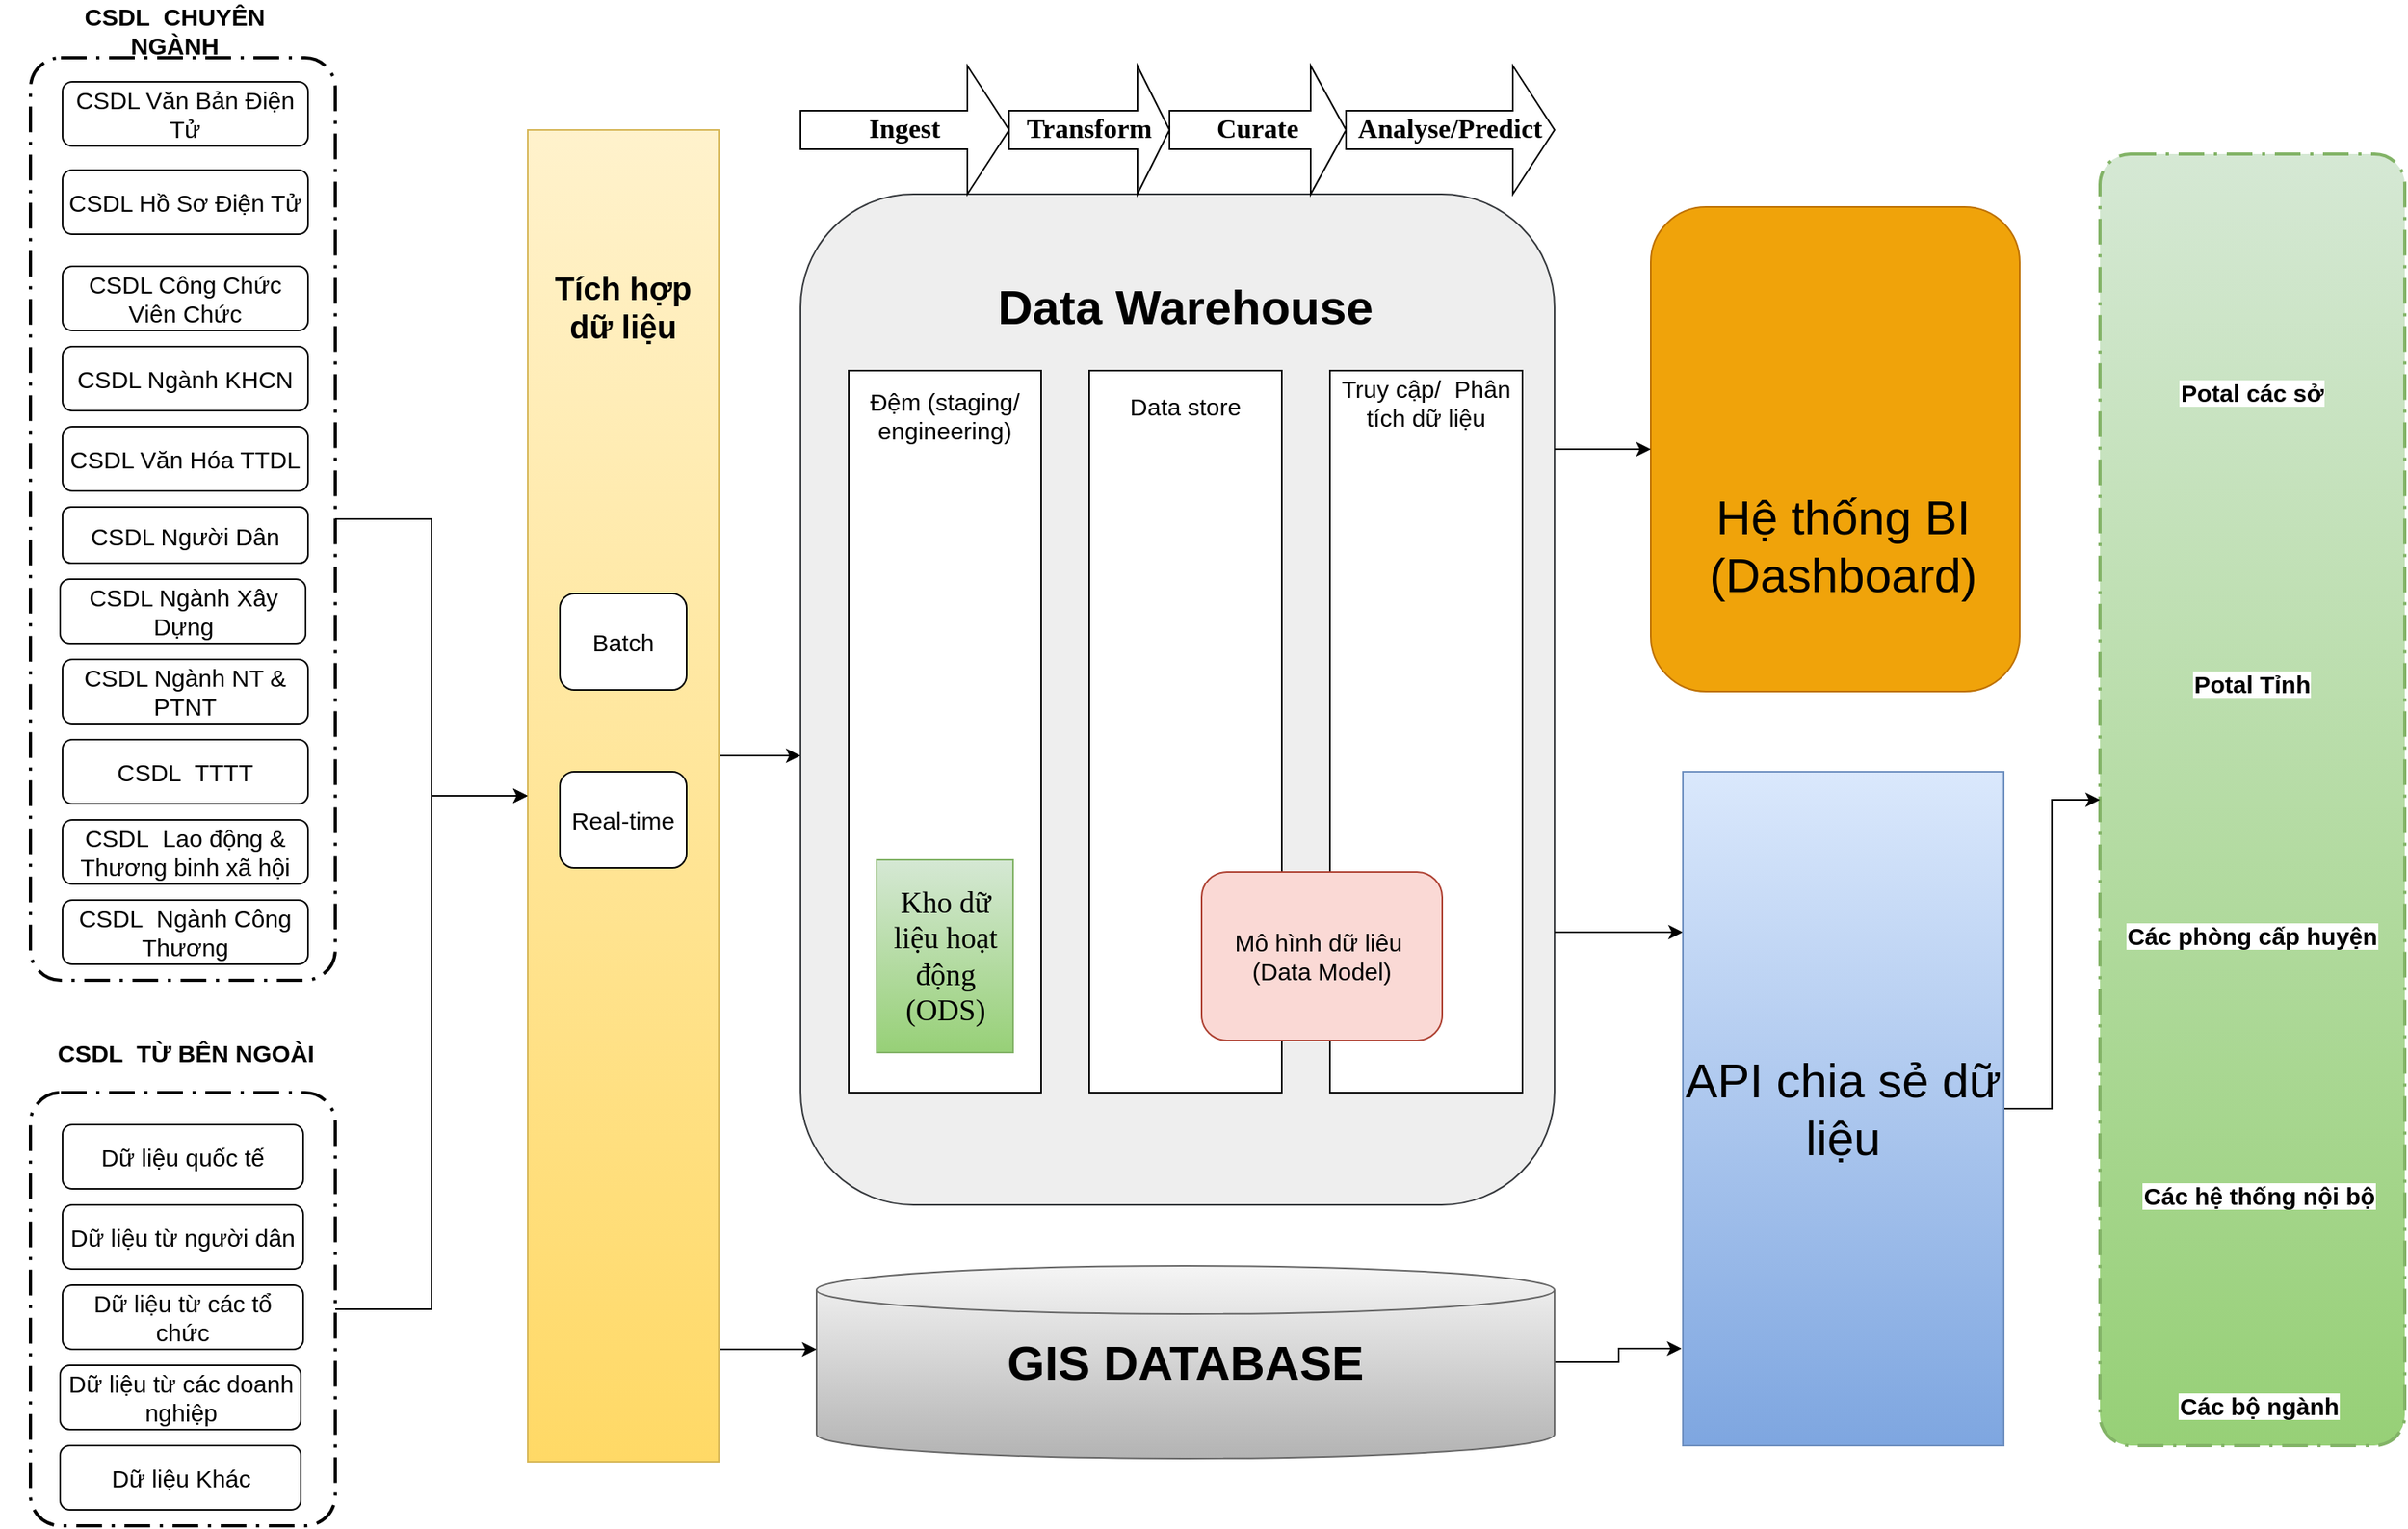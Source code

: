 <mxfile version="20.0.3" type="github">
  <diagram id="qKefR4hz4mBQs22Y33Zr" name="Page-1">
    <mxGraphModel dx="1755" dy="1085" grid="1" gridSize="10" guides="1" tooltips="1" connect="1" arrows="1" fold="1" page="1" pageScale="1" pageWidth="827" pageHeight="1169" math="0" shadow="0">
      <root>
        <mxCell id="0" />
        <mxCell id="1" parent="0" />
        <mxCell id="bkC1gz-02QZVTi5_y55y-1" style="edgeStyle=orthogonalEdgeStyle;rounded=0;orthogonalLoop=1;jettySize=auto;html=1;entryX=0;entryY=0.5;entryDx=0;entryDy=0;" edge="1" parent="1" source="bkC1gz-02QZVTi5_y55y-2" target="bkC1gz-02QZVTi5_y55y-12">
          <mxGeometry relative="1" as="geometry" />
        </mxCell>
        <mxCell id="bkC1gz-02QZVTi5_y55y-2" value="" style="points=[[0.25,0,0],[0.5,0,0],[0.75,0,0],[1,0.25,0],[1,0.5,0],[1,0.75,0],[0.75,1,0],[0.5,1,0],[0.25,1,0],[0,0.75,0],[0,0.5,0],[0,0.25,0]];rounded=1;arcSize=10;dashed=1;strokeColor=#000000;fillColor=none;gradientColor=none;dashPattern=8 3 1 3;strokeWidth=2;fontStyle=1;fontSize=20;" vertex="1" parent="1">
          <mxGeometry x="20" y="35" width="190" height="575" as="geometry" />
        </mxCell>
        <mxCell id="bkC1gz-02QZVTi5_y55y-5" value="" style="rounded=1;whiteSpace=wrap;html=1;fillColor=#eeeeee;strokeColor=#36393d;" vertex="1" parent="1">
          <mxGeometry x="500" y="120" width="470" height="630" as="geometry" />
        </mxCell>
        <mxCell id="bkC1gz-02QZVTi5_y55y-6" value="&lt;font size=&quot;1&quot; style=&quot;&quot;&gt;&lt;b style=&quot;font-size: 30px;&quot;&gt;Data Warehouse&lt;/b&gt;&lt;/font&gt;" style="text;html=1;strokeColor=none;fillColor=none;align=center;verticalAlign=middle;whiteSpace=wrap;rounded=0;" vertex="1" parent="1">
          <mxGeometry x="525" y="175" width="430" height="30" as="geometry" />
        </mxCell>
        <mxCell id="bkC1gz-02QZVTi5_y55y-7" value="&lt;b&gt;&lt;font style=&quot;font-size: 17px;&quot;&gt;Ingest&lt;/font&gt;&lt;/b&gt;" style="shape=singleArrow;whiteSpace=wrap;html=1;fontFamily=Times New Roman;fontSize=14;" vertex="1" parent="1">
          <mxGeometry x="500" y="40" width="130" height="80" as="geometry" />
        </mxCell>
        <mxCell id="bkC1gz-02QZVTi5_y55y-8" value="&lt;b&gt;&lt;font style=&quot;font-size: 17px;&quot;&gt;Transform&lt;/font&gt;&lt;/b&gt;" style="shape=singleArrow;whiteSpace=wrap;html=1;fontFamily=Times New Roman;fontSize=14;" vertex="1" parent="1">
          <mxGeometry x="630" y="40" width="100" height="80" as="geometry" />
        </mxCell>
        <mxCell id="bkC1gz-02QZVTi5_y55y-9" value="&lt;b&gt;&lt;font style=&quot;font-size: 17px;&quot;&gt;Curate&lt;/font&gt;&lt;/b&gt;" style="shape=singleArrow;whiteSpace=wrap;html=1;fontFamily=Times New Roman;fontSize=14;" vertex="1" parent="1">
          <mxGeometry x="730" y="40" width="110" height="80" as="geometry" />
        </mxCell>
        <mxCell id="bkC1gz-02QZVTi5_y55y-10" value="&lt;b&gt;&lt;font style=&quot;font-size: 17px;&quot;&gt;Analyse/Predict&lt;/font&gt;&lt;/b&gt;" style="shape=singleArrow;whiteSpace=wrap;html=1;fontFamily=Times New Roman;fontSize=14;" vertex="1" parent="1">
          <mxGeometry x="840" y="40" width="130" height="80" as="geometry" />
        </mxCell>
        <mxCell id="bkC1gz-02QZVTi5_y55y-12" value="" style="rounded=0;whiteSpace=wrap;html=1;fontSize=15;fillColor=#fff2cc;gradientColor=#ffd966;strokeColor=#d6b656;" vertex="1" parent="1">
          <mxGeometry x="330" y="80" width="119" height="830" as="geometry" />
        </mxCell>
        <mxCell id="bkC1gz-02QZVTi5_y55y-13" value="&lt;font style=&quot;font-size: 20px;&quot;&gt;&lt;b&gt;Tích hợp dữ liệu&lt;/b&gt;&lt;/font&gt;" style="text;html=1;strokeColor=none;fillColor=none;align=center;verticalAlign=middle;whiteSpace=wrap;rounded=0;fontSize=15;" vertex="1" parent="1">
          <mxGeometry x="330" y="175" width="119" height="30" as="geometry" />
        </mxCell>
        <mxCell id="bkC1gz-02QZVTi5_y55y-14" value="Batch" style="rounded=1;whiteSpace=wrap;html=1;fontSize=15;" vertex="1" parent="1">
          <mxGeometry x="350" y="369" width="79" height="60" as="geometry" />
        </mxCell>
        <mxCell id="bkC1gz-02QZVTi5_y55y-15" value="Real-time" style="rounded=1;whiteSpace=wrap;html=1;fontSize=15;" vertex="1" parent="1">
          <mxGeometry x="350" y="480" width="79" height="60" as="geometry" />
        </mxCell>
        <mxCell id="bkC1gz-02QZVTi5_y55y-16" value="" style="rounded=0;whiteSpace=wrap;html=1;fontSize=15;" vertex="1" parent="1">
          <mxGeometry x="530" y="230" width="120" height="450" as="geometry" />
        </mxCell>
        <mxCell id="bkC1gz-02QZVTi5_y55y-17" value="Đệm (staging/ engineering)" style="text;html=1;strokeColor=none;fillColor=none;align=center;verticalAlign=middle;whiteSpace=wrap;rounded=0;fontSize=15;" vertex="1" parent="1">
          <mxGeometry x="535" y="235" width="110" height="45" as="geometry" />
        </mxCell>
        <mxCell id="bkC1gz-02QZVTi5_y55y-18" value="&lt;span style=&quot;font-size:14.0pt;font-family:&amp;quot;Times New Roman&amp;quot;,serif;&lt;br/&gt;mso-fareast-font-family:&amp;quot;Times New Roman&amp;quot;;mso-ansi-language:EN-US;mso-fareast-language:&lt;br/&gt;EN-US;mso-bidi-language:AR-SA&quot;&gt;Kho dữ liệu hoạt động (ODS)&lt;/span&gt;" style="rounded=0;whiteSpace=wrap;html=1;fontSize=15;fillColor=#d5e8d4;gradientColor=#97d077;strokeColor=#82b366;" vertex="1" parent="1">
          <mxGeometry x="547.5" y="535" width="85" height="120" as="geometry" />
        </mxCell>
        <mxCell id="bkC1gz-02QZVTi5_y55y-19" value="" style="rounded=0;whiteSpace=wrap;html=1;fontSize=20;" vertex="1" parent="1">
          <mxGeometry x="680" y="230" width="120" height="450" as="geometry" />
        </mxCell>
        <mxCell id="bkC1gz-02QZVTi5_y55y-20" value="&lt;font style=&quot;font-size: 15px;&quot;&gt;Data store&lt;/font&gt;" style="text;html=1;strokeColor=none;fillColor=none;align=center;verticalAlign=middle;whiteSpace=wrap;rounded=0;fontSize=20;" vertex="1" parent="1">
          <mxGeometry x="680" y="235" width="120" height="30" as="geometry" />
        </mxCell>
        <mxCell id="bkC1gz-02QZVTi5_y55y-21" value="" style="rounded=0;whiteSpace=wrap;html=1;fontSize=15;" vertex="1" parent="1">
          <mxGeometry x="830" y="230" width="120" height="450" as="geometry" />
        </mxCell>
        <mxCell id="bkC1gz-02QZVTi5_y55y-22" value="Truy cập/&amp;nbsp; Phân tích dữ liệu" style="text;html=1;strokeColor=none;fillColor=none;align=center;verticalAlign=middle;whiteSpace=wrap;rounded=0;fontSize=15;" vertex="1" parent="1">
          <mxGeometry x="830" y="235" width="120" height="30" as="geometry" />
        </mxCell>
        <mxCell id="bkC1gz-02QZVTi5_y55y-23" value="Mô hình dữ liêu&amp;nbsp; (Data Model)" style="rounded=1;whiteSpace=wrap;html=1;fontSize=15;fillColor=#fad9d5;strokeColor=#ae4132;" vertex="1" parent="1">
          <mxGeometry x="750" y="542.5" width="150" height="105" as="geometry" />
        </mxCell>
        <mxCell id="bkC1gz-02QZVTi5_y55y-24" value="&lt;font style=&quot;font-size: 15px;&quot;&gt;CSDL Văn Bản Điện Tử&lt;/font&gt;" style="rounded=1;whiteSpace=wrap;html=1;" vertex="1" parent="1">
          <mxGeometry x="40" y="50" width="153" height="40" as="geometry" />
        </mxCell>
        <mxCell id="bkC1gz-02QZVTi5_y55y-25" value="&lt;font style=&quot;font-size: 15px;&quot;&gt;CSDL Hồ Sơ Điện Tử&lt;/font&gt;" style="rounded=1;whiteSpace=wrap;html=1;" vertex="1" parent="1">
          <mxGeometry x="40" y="105" width="153" height="40" as="geometry" />
        </mxCell>
        <mxCell id="bkC1gz-02QZVTi5_y55y-26" value="&lt;font style=&quot;font-size: 15px;&quot;&gt;CSDL Người Dân&lt;/font&gt;" style="rounded=1;whiteSpace=wrap;html=1;" vertex="1" parent="1">
          <mxGeometry x="40" y="315" width="153" height="35" as="geometry" />
        </mxCell>
        <mxCell id="bkC1gz-02QZVTi5_y55y-27" value="&lt;font style=&quot;font-size: 15px;&quot;&gt;CSDL Công Chức Viên Chức&lt;/font&gt;" style="rounded=1;whiteSpace=wrap;html=1;" vertex="1" parent="1">
          <mxGeometry x="40" y="165" width="153" height="40" as="geometry" />
        </mxCell>
        <mxCell id="bkC1gz-02QZVTi5_y55y-28" value="&lt;font style=&quot;font-size: 15px;&quot;&gt;CSDL Văn Hóa TTDL&lt;/font&gt;" style="rounded=1;whiteSpace=wrap;html=1;" vertex="1" parent="1">
          <mxGeometry x="40" y="265" width="153" height="40" as="geometry" />
        </mxCell>
        <mxCell id="bkC1gz-02QZVTi5_y55y-29" value="&lt;font style=&quot;font-size: 15px;&quot;&gt;CSDL Ngành KHCN&lt;/font&gt;" style="rounded=1;whiteSpace=wrap;html=1;" vertex="1" parent="1">
          <mxGeometry x="40" y="215" width="153" height="40" as="geometry" />
        </mxCell>
        <mxCell id="bkC1gz-02QZVTi5_y55y-30" style="edgeStyle=orthogonalEdgeStyle;rounded=0;orthogonalLoop=1;jettySize=auto;html=1;entryX=0;entryY=0.5;entryDx=0;entryDy=0;" edge="1" parent="1" source="bkC1gz-02QZVTi5_y55y-31" target="bkC1gz-02QZVTi5_y55y-12">
          <mxGeometry relative="1" as="geometry" />
        </mxCell>
        <mxCell id="bkC1gz-02QZVTi5_y55y-31" value="" style="points=[[0.25,0,0],[0.5,0,0],[0.75,0,0],[1,0.25,0],[1,0.5,0],[1,0.75,0],[0.75,1,0],[0.5,1,0],[0.25,1,0],[0,0.75,0],[0,0.5,0],[0,0.25,0]];rounded=1;arcSize=10;dashed=1;strokeColor=#000000;fillColor=none;gradientColor=none;dashPattern=8 3 1 3;strokeWidth=2;fontStyle=1;fontSize=20;" vertex="1" parent="1">
          <mxGeometry x="20" y="680" width="190" height="270" as="geometry" />
        </mxCell>
        <mxCell id="bkC1gz-02QZVTi5_y55y-32" value="&lt;b&gt;&lt;font style=&quot;font-size: 15px;&quot;&gt;CSDL&amp;nbsp; CHUYÊN NGÀNH&lt;/font&gt;&lt;/b&gt;" style="text;html=1;strokeColor=none;fillColor=none;align=center;verticalAlign=middle;whiteSpace=wrap;rounded=0;" vertex="1" parent="1">
          <mxGeometry x="50" width="120" height="35" as="geometry" />
        </mxCell>
        <mxCell id="bkC1gz-02QZVTi5_y55y-33" value="&lt;b&gt;&lt;font style=&quot;font-size: 15px;&quot;&gt;CSDL&amp;nbsp; TỪ BÊN NGOÀI&lt;/font&gt;&lt;/b&gt;" style="text;html=1;strokeColor=none;fillColor=none;align=center;verticalAlign=middle;whiteSpace=wrap;rounded=0;" vertex="1" parent="1">
          <mxGeometry x="1.5" y="640" width="230" height="30" as="geometry" />
        </mxCell>
        <mxCell id="bkC1gz-02QZVTi5_y55y-34" value="Dữ liệu quốc tế" style="rounded=1;whiteSpace=wrap;html=1;fontSize=15;" vertex="1" parent="1">
          <mxGeometry x="40" y="700" width="150" height="40" as="geometry" />
        </mxCell>
        <mxCell id="bkC1gz-02QZVTi5_y55y-35" value="Dữ liệu từ người dân" style="rounded=1;whiteSpace=wrap;html=1;fontSize=15;" vertex="1" parent="1">
          <mxGeometry x="40" y="750" width="150" height="40" as="geometry" />
        </mxCell>
        <mxCell id="bkC1gz-02QZVTi5_y55y-36" value="Dữ liệu từ các tổ chức" style="rounded=1;whiteSpace=wrap;html=1;fontSize=15;" vertex="1" parent="1">
          <mxGeometry x="40" y="800" width="150" height="40" as="geometry" />
        </mxCell>
        <mxCell id="bkC1gz-02QZVTi5_y55y-37" value="" style="rounded=1;whiteSpace=wrap;html=1;fontSize=15;fillColor=#f0a30a;fontColor=#000000;strokeColor=#BD7000;" vertex="1" parent="1">
          <mxGeometry x="1030" y="128" width="230" height="302" as="geometry" />
        </mxCell>
        <mxCell id="bkC1gz-02QZVTi5_y55y-51" value="&lt;font style=&quot;font-size: 15px;&quot;&gt;CSDL Ngành Xây Dựng&lt;/font&gt;" style="rounded=1;whiteSpace=wrap;html=1;" vertex="1" parent="1">
          <mxGeometry x="38.5" y="360" width="153" height="40" as="geometry" />
        </mxCell>
        <mxCell id="bkC1gz-02QZVTi5_y55y-52" value="&lt;font style=&quot;font-size: 15px;&quot;&gt;CSDL Ngành NT &amp;amp; PTNT&lt;/font&gt;" style="rounded=1;whiteSpace=wrap;html=1;" vertex="1" parent="1">
          <mxGeometry x="40" y="410" width="153" height="40" as="geometry" />
        </mxCell>
        <mxCell id="bkC1gz-02QZVTi5_y55y-53" value="&lt;font style=&quot;font-size: 15px;&quot;&gt;CSDL&amp;nbsp; TTTT&lt;/font&gt;" style="rounded=1;whiteSpace=wrap;html=1;" vertex="1" parent="1">
          <mxGeometry x="40" y="460" width="153" height="40" as="geometry" />
        </mxCell>
        <mxCell id="bkC1gz-02QZVTi5_y55y-54" value="&lt;font style=&quot;font-size: 15px;&quot;&gt;CSDL&amp;nbsp; Lao động &amp;amp; Thương binh xã hội&lt;/font&gt;" style="rounded=1;whiteSpace=wrap;html=1;" vertex="1" parent="1">
          <mxGeometry x="40" y="510" width="153" height="40" as="geometry" />
        </mxCell>
        <mxCell id="bkC1gz-02QZVTi5_y55y-55" value="&lt;font style=&quot;font-size: 15px;&quot;&gt;CSDL&amp;nbsp; Ngành Công Thương&lt;/font&gt;" style="rounded=1;whiteSpace=wrap;html=1;" vertex="1" parent="1">
          <mxGeometry x="40" y="560" width="153" height="40" as="geometry" />
        </mxCell>
        <mxCell id="bkC1gz-02QZVTi5_y55y-56" value="Dữ liệu từ các doanh nghiệp" style="rounded=1;whiteSpace=wrap;html=1;fontSize=15;" vertex="1" parent="1">
          <mxGeometry x="38.5" y="850" width="150" height="40" as="geometry" />
        </mxCell>
        <mxCell id="bkC1gz-02QZVTi5_y55y-57" value="Dữ liệu Khác" style="rounded=1;whiteSpace=wrap;html=1;fontSize=15;" vertex="1" parent="1">
          <mxGeometry x="38.5" y="900" width="150" height="40" as="geometry" />
        </mxCell>
        <mxCell id="bkC1gz-02QZVTi5_y55y-61" value="" style="endArrow=classic;html=1;rounded=0;fontSize=30;entryX=0;entryY=0.5;entryDx=0;entryDy=0;" edge="1" parent="1" target="bkC1gz-02QZVTi5_y55y-37">
          <mxGeometry width="50" height="50" relative="1" as="geometry">
            <mxPoint x="970" y="279" as="sourcePoint" />
            <mxPoint x="1080" y="270" as="targetPoint" />
          </mxGeometry>
        </mxCell>
        <mxCell id="bkC1gz-02QZVTi5_y55y-65" value="" style="endArrow=classic;html=1;rounded=0;fontSize=30;" edge="1" parent="1">
          <mxGeometry width="50" height="50" relative="1" as="geometry">
            <mxPoint x="970" y="580" as="sourcePoint" />
            <mxPoint x="1050" y="580" as="targetPoint" />
          </mxGeometry>
        </mxCell>
        <mxCell id="bkC1gz-02QZVTi5_y55y-66" value="" style="points=[[0.25,0,0],[0.5,0,0],[0.75,0,0],[1,0.25,0],[1,0.5,0],[1,0.75,0],[0.75,1,0],[0.5,1,0],[0.25,1,0],[0,0.75,0],[0,0.5,0],[0,0.25,0]];rounded=1;arcSize=10;dashed=1;strokeColor=#82b366;fillColor=#d5e8d4;gradientColor=#97d077;dashPattern=8 3 1 3;strokeWidth=2;fontStyle=1;fontSize=20;" vertex="1" parent="1">
          <mxGeometry x="1310" y="95" width="190" height="805" as="geometry" />
        </mxCell>
        <mxCell id="bkC1gz-02QZVTi5_y55y-76" value="" style="edgeStyle=orthogonalEdgeStyle;rounded=0;orthogonalLoop=1;jettySize=auto;html=1;fontSize=15;" edge="1" parent="1" source="bkC1gz-02QZVTi5_y55y-67" target="bkC1gz-02QZVTi5_y55y-66">
          <mxGeometry relative="1" as="geometry" />
        </mxCell>
        <mxCell id="bkC1gz-02QZVTi5_y55y-67" value="&lt;font style=&quot;font-size: 30px;&quot;&gt;API chia sẻ dữ liệu&lt;/font&gt;" style="rounded=0;whiteSpace=wrap;html=1;fontSize=15;fillColor=#dae8fc;gradientColor=#7ea6e0;strokeColor=#6c8ebf;" vertex="1" parent="1">
          <mxGeometry x="1050" y="480" width="200" height="420" as="geometry" />
        </mxCell>
        <mxCell id="bkC1gz-02QZVTi5_y55y-70" value="Potal các sở" style="shape=image;verticalLabelPosition=bottom;labelBackgroundColor=default;verticalAlign=top;aspect=fixed;imageAspect=0;image=https://www.pngitem.com/pimgs/m/113-1139671_portal-icon-png-png-download-portal-icon-png.png;fontStyle=1;fontSize=15;" vertex="1" parent="1">
          <mxGeometry x="1354" y="125" width="102" height="103.6" as="geometry" />
        </mxCell>
        <mxCell id="bkC1gz-02QZVTi5_y55y-71" value="Potal Tỉnh" style="shape=image;verticalLabelPosition=bottom;labelBackgroundColor=default;verticalAlign=top;aspect=fixed;imageAspect=0;image=https://www.pinclipart.com/picdir/middle/558-5580585_hard-working-student-clipart.png;fontStyle=1;fontSize=15;" vertex="1" parent="1">
          <mxGeometry x="1352.43" y="300" width="105.13" height="110" as="geometry" />
        </mxCell>
        <mxCell id="bkC1gz-02QZVTi5_y55y-72" value="Các phòng cấp huyện" style="shape=image;verticalLabelPosition=bottom;labelBackgroundColor=default;verticalAlign=top;aspect=fixed;imageAspect=0;image=https://www.dlf.pt/dfpng/middlepng/14-140585_website-portal-icon-png-transparent-png.png;fontStyle=1;fontSize=15;" vertex="1" parent="1">
          <mxGeometry x="1340" y="470" width="130" height="97" as="geometry" />
        </mxCell>
        <mxCell id="bkC1gz-02QZVTi5_y55y-73" value="Các hệ thống nội bộ" style="shape=image;verticalLabelPosition=bottom;labelBackgroundColor=default;verticalAlign=top;aspect=fixed;imageAspect=0;image=https://arena.fpt.edu.vn/wp-content/uploads/2021/04/tri-tue-va-tinh-thong-tin-2.jpg;fontStyle=1;fontSize=15;" vertex="1" parent="1">
          <mxGeometry x="1356.75" y="630" width="105.5" height="99.21" as="geometry" />
        </mxCell>
        <mxCell id="bkC1gz-02QZVTi5_y55y-74" value="" style="shape=image;verticalLabelPosition=bottom;labelBackgroundColor=default;verticalAlign=top;aspect=fixed;imageAspect=0;image=https://www.nicepng.com/png/detail/207-2077815_signup-for-monthly-website-growth-online-marketing-digital.png;" vertex="1" parent="1">
          <mxGeometry x="1075.02" y="155.12" width="149.97" height="124.88" as="geometry" />
        </mxCell>
        <mxCell id="bkC1gz-02QZVTi5_y55y-75" value="Các bộ ngành" style="shape=image;verticalLabelPosition=bottom;labelBackgroundColor=default;verticalAlign=top;aspect=fixed;imageAspect=0;image=https://icon-library.com/images/icon-dashboard/icon-dashboard-9.jpg;fontStyle=1;fontSize=15;" vertex="1" parent="1">
          <mxGeometry x="1353.5" y="748" width="112" height="112" as="geometry" />
        </mxCell>
        <mxCell id="bkC1gz-02QZVTi5_y55y-85" style="edgeStyle=orthogonalEdgeStyle;rounded=0;orthogonalLoop=1;jettySize=auto;html=1;entryX=-0.004;entryY=0.856;entryDx=0;entryDy=0;entryPerimeter=0;fontSize=15;" edge="1" parent="1" source="bkC1gz-02QZVTi5_y55y-80" target="bkC1gz-02QZVTi5_y55y-67">
          <mxGeometry relative="1" as="geometry" />
        </mxCell>
        <mxCell id="bkC1gz-02QZVTi5_y55y-80" value="" style="shape=cylinder3;whiteSpace=wrap;html=1;boundedLbl=1;backgroundOutline=1;size=15;fontSize=15;fillColor=#f5f5f5;gradientColor=#b3b3b3;strokeColor=#666666;" vertex="1" parent="1">
          <mxGeometry x="510" y="788" width="460" height="120" as="geometry" />
        </mxCell>
        <mxCell id="bkC1gz-02QZVTi5_y55y-81" value="&lt;font size=&quot;1&quot; style=&quot;&quot;&gt;&lt;b style=&quot;font-size: 30px;&quot;&gt;GIS DATABASE&lt;/b&gt;&lt;/font&gt;" style="text;html=1;strokeColor=none;fillColor=none;align=center;verticalAlign=middle;whiteSpace=wrap;rounded=0;" vertex="1" parent="1">
          <mxGeometry x="525" y="833" width="430" height="30" as="geometry" />
        </mxCell>
        <mxCell id="bkC1gz-02QZVTi5_y55y-87" value="" style="endArrow=classic;html=1;rounded=0;fontSize=30;" edge="1" parent="1">
          <mxGeometry width="50" height="50" relative="1" as="geometry">
            <mxPoint x="450" y="470" as="sourcePoint" />
            <mxPoint x="500" y="470" as="targetPoint" />
          </mxGeometry>
        </mxCell>
        <mxCell id="bkC1gz-02QZVTi5_y55y-89" value="" style="endArrow=classic;html=1;rounded=0;fontSize=30;" edge="1" parent="1">
          <mxGeometry width="50" height="50" relative="1" as="geometry">
            <mxPoint x="450" y="840" as="sourcePoint" />
            <mxPoint x="510" y="840" as="targetPoint" />
          </mxGeometry>
        </mxCell>
        <mxCell id="bkC1gz-02QZVTi5_y55y-90" value="Hệ thống BI (Dashboard)" style="text;html=1;strokeColor=none;fillColor=none;align=center;verticalAlign=middle;whiteSpace=wrap;rounded=0;fontSize=30;" vertex="1" parent="1">
          <mxGeometry x="1070" y="307" width="160" height="63" as="geometry" />
        </mxCell>
      </root>
    </mxGraphModel>
  </diagram>
</mxfile>
